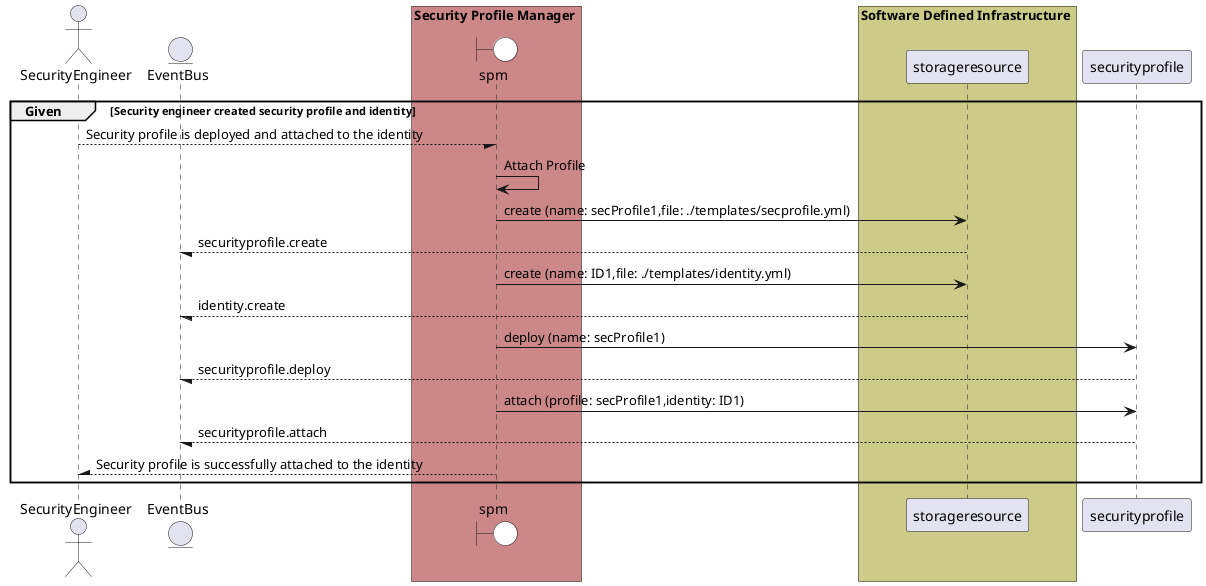 @startuml


actor "SecurityEngineer"


entity EventBus

box Security Profile Manager #cc8888
    boundary spm #white
end box


box Software Defined Infrastructure #cccc88
            participant storageresource
    end box

box Security Profile Manager #cc8888
    end box

group Given [Security engineer created security profile and identity]

"SecurityEngineer" --/ spm: Security profile is deployed and attached to the identity
"spm" -> spm: Attach Profile

    spm -> "storageresource": create (name: secProfile1,file: ./templates/secprofile.yml)

    "storageresource" --/ EventBus: securityprofile.create

    spm -> "storageresource": create (name: ID1,file: ./templates/identity.yml)

    "storageresource" --/ EventBus: identity.create

    spm -> "securityprofile": deploy (name: secProfile1)

    "securityprofile" --/ EventBus: securityprofile.deploy

    spm -> "securityprofile": attach (profile: secProfile1,identity: ID1)

    "securityprofile" --/ EventBus: securityprofile.attach



"SecurityEngineer" /-- spm: Security profile is successfully attached to the identity


end

@enduml
